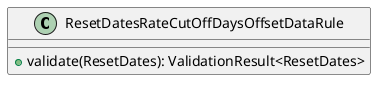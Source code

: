@startuml

    class ResetDatesRateCutOffDaysOffsetDataRule [[ResetDatesRateCutOffDaysOffsetDataRule.html]] {
        +validate(ResetDates): ValidationResult<ResetDates>
    }

@enduml
